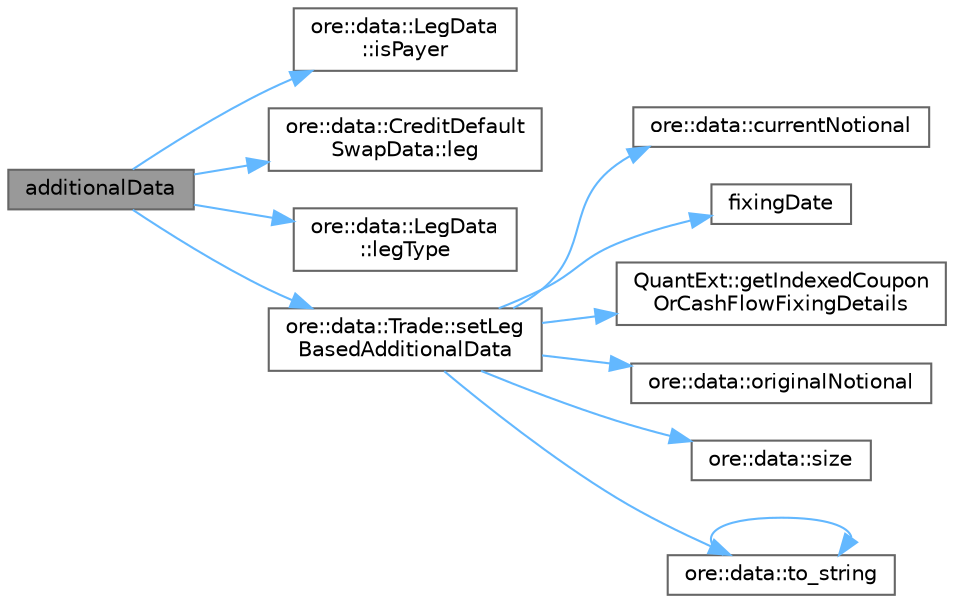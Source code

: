 digraph "additionalData"
{
 // INTERACTIVE_SVG=YES
 // LATEX_PDF_SIZE
  bgcolor="transparent";
  edge [fontname=Helvetica,fontsize=10,labelfontname=Helvetica,labelfontsize=10];
  node [fontname=Helvetica,fontsize=10,shape=box,height=0.2,width=0.4];
  rankdir="LR";
  Node1 [label="additionalData",height=0.2,width=0.4,color="gray40", fillcolor="grey60", style="filled", fontcolor="black",tooltip="returns all additional data returned by the trade once built"];
  Node1 -> Node2 [color="steelblue1",style="solid"];
  Node2 [label="ore::data::LegData\l::isPayer",height=0.2,width=0.4,color="grey40", fillcolor="white", style="filled",URL="$classore_1_1data_1_1_leg_data.html#a49d5ef4ecab600807fc919eb14ba3513",tooltip=" "];
  Node1 -> Node3 [color="steelblue1",style="solid"];
  Node3 [label="ore::data::CreditDefault\lSwapData::leg",height=0.2,width=0.4,color="grey40", fillcolor="white", style="filled",URL="$classore_1_1data_1_1_credit_default_swap_data.html#a6022125b2db0ffc0f0a79ce9d541fddb",tooltip=" "];
  Node1 -> Node4 [color="steelblue1",style="solid"];
  Node4 [label="ore::data::LegData\l::legType",height=0.2,width=0.4,color="grey40", fillcolor="white", style="filled",URL="$classore_1_1data_1_1_leg_data.html#a81b9d9c795e1f72812f0da9b14382f4a",tooltip=" "];
  Node1 -> Node5 [color="steelblue1",style="solid"];
  Node5 [label="ore::data::Trade::setLeg\lBasedAdditionalData",height=0.2,width=0.4,color="grey40", fillcolor="white", style="filled",URL="$classore_1_1data_1_1_trade.html#aedbdf37ffffad588c47ed19da03a23a0",tooltip=" "];
  Node5 -> Node6 [color="steelblue1",style="solid"];
  Node6 [label="ore::data::currentNotional",height=0.2,width=0.4,color="grey40", fillcolor="white", style="filled",URL="$namespaceore_1_1data.html#a43e91fce1c1cb13a28fa91d7d893109d",tooltip=" "];
  Node5 -> Node7 [color="steelblue1",style="solid"];
  Node7 [label="fixingDate",height=0.2,width=0.4,color="grey40", fillcolor="white", style="filled",URL="C:/dev/ORE/documentation/QuantExt/doc/quantext.tag$namespace_quant_ext_1_1_zero_inflation.html#a57de786c1c8988b6da9d354282b4b370",tooltip=" "];
  Node5 -> Node8 [color="steelblue1",style="solid"];
  Node8 [label="QuantExt::getIndexedCoupon\lOrCashFlowFixingDetails",height=0.2,width=0.4,color="grey40", fillcolor="white", style="filled",URL="C:/dev/ORE/documentation/QuantExt/doc/quantext.tag$namespace_quant_ext.html#a68e1c0b23d379b24a10fb853c8b4c7ef",tooltip=" "];
  Node5 -> Node9 [color="steelblue1",style="solid"];
  Node9 [label="ore::data::originalNotional",height=0.2,width=0.4,color="grey40", fillcolor="white", style="filled",URL="$namespaceore_1_1data.html#a7cfc87add518625c1375588cf6bedaa8",tooltip=" "];
  Node5 -> Node10 [color="steelblue1",style="solid"];
  Node10 [label="ore::data::size",height=0.2,width=0.4,color="grey40", fillcolor="white", style="filled",URL="$namespaceore_1_1data.html#a777e216dee6069b548bb87da7152699e",tooltip=" "];
  Node5 -> Node11 [color="steelblue1",style="solid"];
  Node11 [label="ore::data::to_string",height=0.2,width=0.4,color="grey40", fillcolor="white", style="filled",URL="$namespaceore_1_1data.html#a86651dfeb5c18ee891f7a4734d8cf455",tooltip=" "];
  Node11 -> Node11 [color="steelblue1",style="solid"];
}
